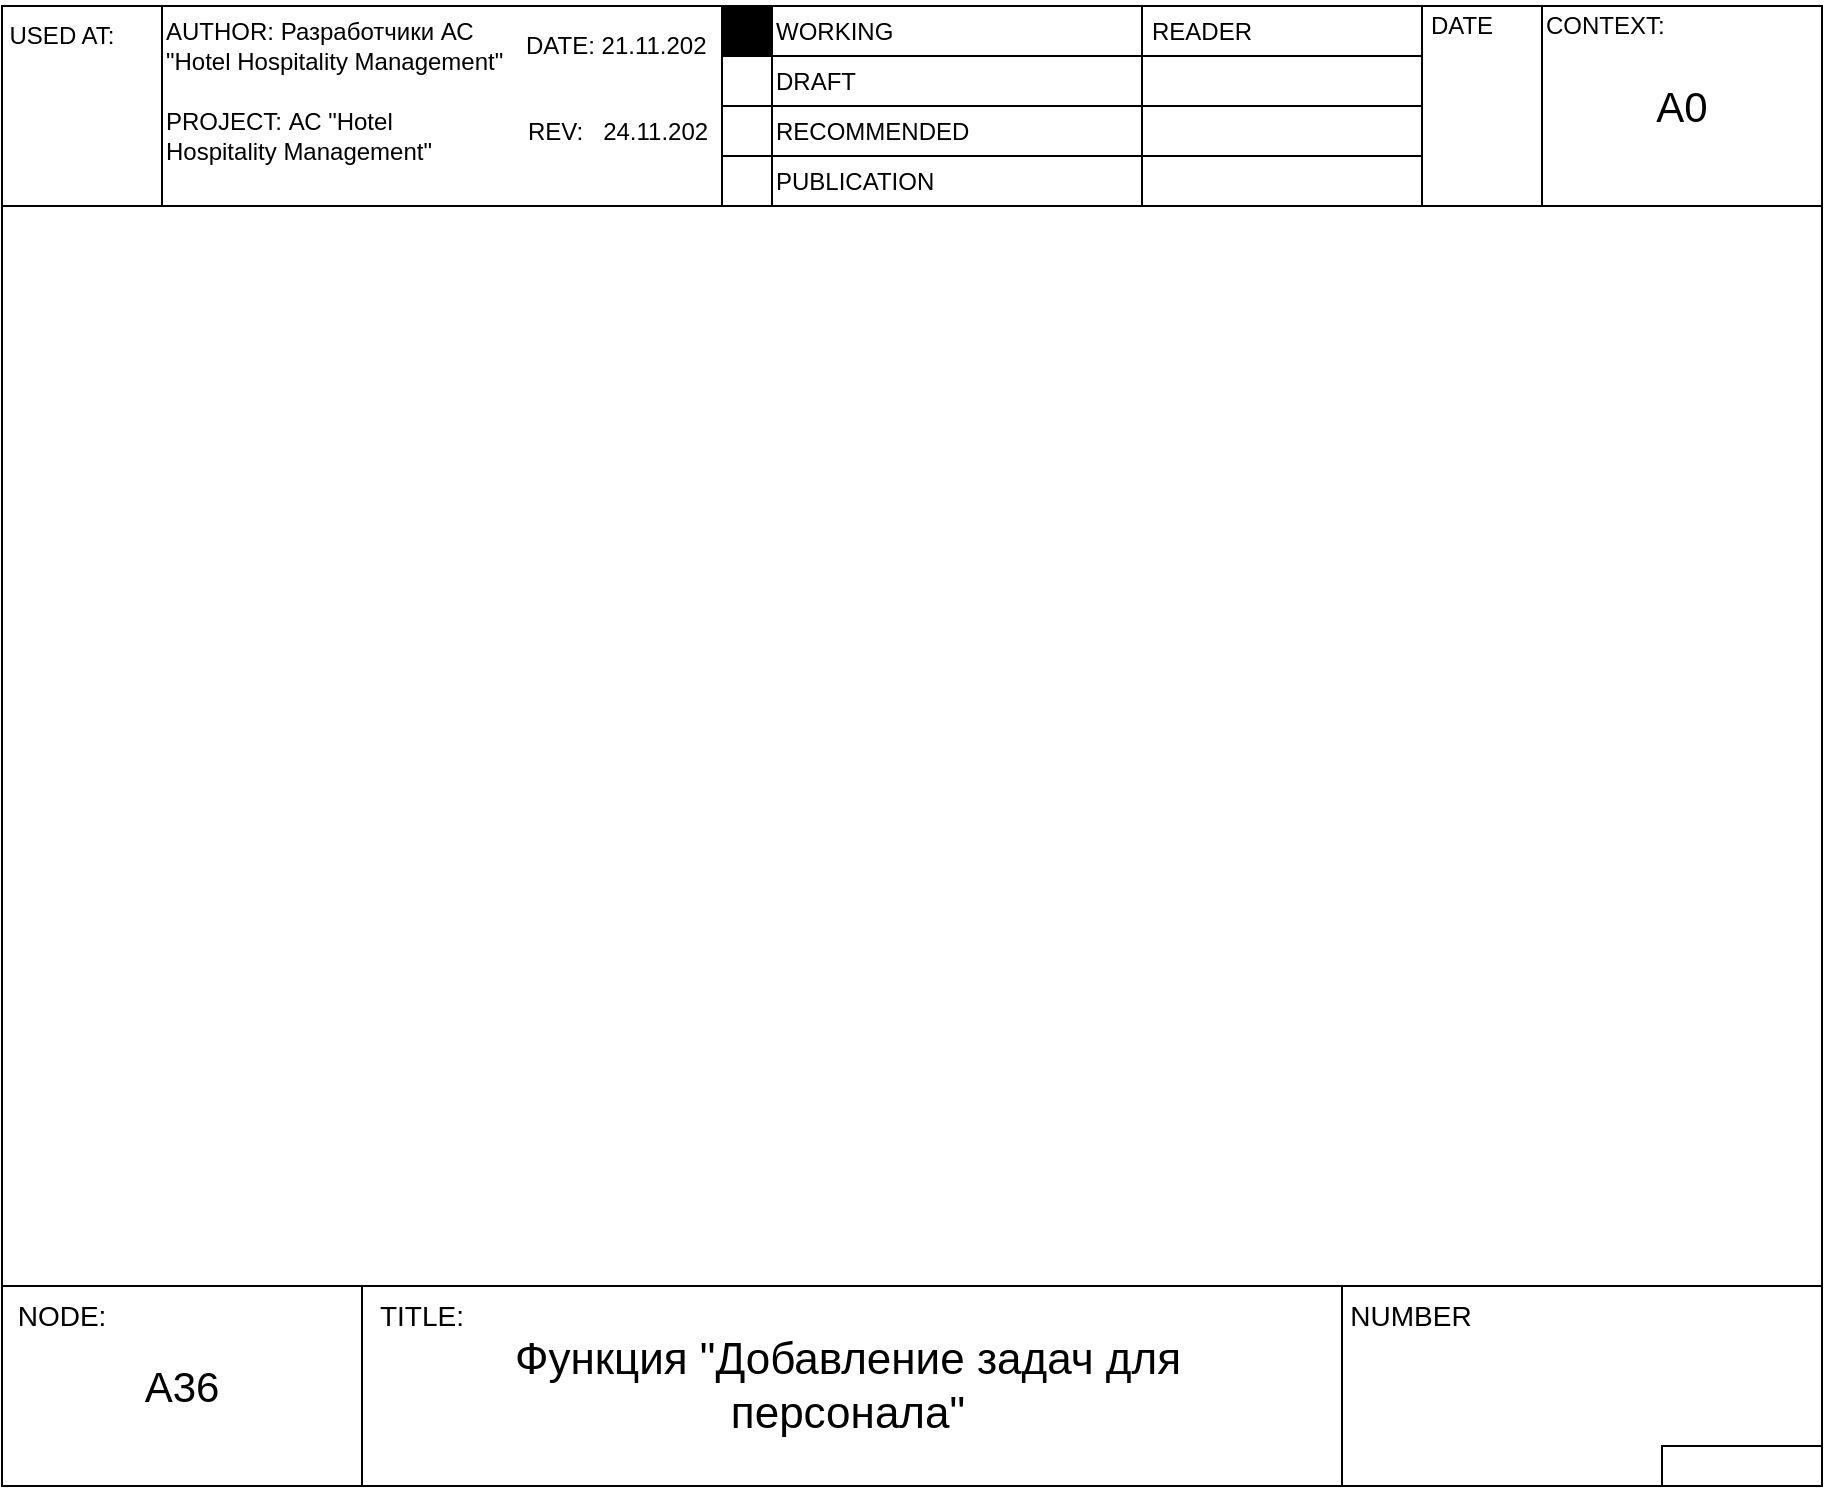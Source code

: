 <mxfile version="22.1.5" type="device" pages="2">
  <diagram id="Y0y3cKv-4A2aIMHIa0ki" name="Page-1">
    <mxGraphModel dx="2474" dy="1940" grid="1" gridSize="10" guides="1" tooltips="1" connect="1" arrows="1" fold="1" page="1" pageScale="1" pageWidth="850" pageHeight="1100" math="0" shadow="0">
      <root>
        <mxCell id="0" />
        <mxCell id="1" parent="0" />
        <mxCell id="2" value="" style="rounded=0;whiteSpace=wrap;html=1;" parent="1" vertex="1">
          <mxGeometry x="-500" y="-360" width="910" height="730" as="geometry" />
        </mxCell>
        <mxCell id="3" value="" style="rounded=0;whiteSpace=wrap;html=1;" parent="1" vertex="1">
          <mxGeometry x="-500" y="-360" width="910" height="100" as="geometry" />
        </mxCell>
        <mxCell id="4" value="" style="rounded=0;whiteSpace=wrap;html=1;" parent="1" vertex="1">
          <mxGeometry x="-500" y="280" width="910" height="100" as="geometry" />
        </mxCell>
        <mxCell id="85" value="" style="rounded=0;whiteSpace=wrap;html=1;strokeColor=default;fontSize=12;" parent="1" vertex="1">
          <mxGeometry x="-500" y="-360" width="80" height="100" as="geometry" />
        </mxCell>
        <mxCell id="86" value="USED AT:" style="text;html=1;strokeColor=none;fillColor=none;align=center;verticalAlign=middle;whiteSpace=wrap;rounded=0;fontSize=12;" parent="1" vertex="1">
          <mxGeometry x="-500" y="-360" width="60" height="30" as="geometry" />
        </mxCell>
        <mxCell id="87" value="" style="rounded=0;whiteSpace=wrap;html=1;strokeColor=default;fontSize=12;" parent="1" vertex="1">
          <mxGeometry x="-420" y="-360" width="280" height="100" as="geometry" />
        </mxCell>
        <mxCell id="88" value="AUTHOR: Разработчики АС&lt;br&gt;&quot;Hotel Hospitality Management&quot;" style="text;html=1;strokeColor=none;fillColor=none;align=left;verticalAlign=middle;whiteSpace=wrap;rounded=0;fontSize=12;" parent="1" vertex="1">
          <mxGeometry x="-420" y="-360" width="180" height="40" as="geometry" />
        </mxCell>
        <mxCell id="89" value="DATE: 21.11.202" style="text;html=1;strokeColor=none;fillColor=none;align=left;verticalAlign=middle;whiteSpace=wrap;rounded=0;fontSize=12;" parent="1" vertex="1">
          <mxGeometry x="-240" y="-360" width="111" height="40" as="geometry" />
        </mxCell>
        <mxCell id="90" value="PROJECT: АС &quot;Hotel Hospitality Management&quot;" style="text;html=1;strokeColor=none;fillColor=none;align=left;verticalAlign=middle;whiteSpace=wrap;rounded=0;fontSize=12;" parent="1" vertex="1">
          <mxGeometry x="-420" y="-310" width="170" height="30" as="geometry" />
        </mxCell>
        <mxCell id="91" value="REV:&amp;nbsp; &amp;nbsp;24.11.202" style="text;html=1;strokeColor=none;fillColor=none;align=left;verticalAlign=middle;whiteSpace=wrap;rounded=0;fontSize=12;" parent="1" vertex="1">
          <mxGeometry x="-239.5" y="-317.5" width="110" height="40" as="geometry" />
        </mxCell>
        <mxCell id="92" value="" style="rounded=0;whiteSpace=wrap;html=1;strokeColor=default;fontSize=12;fillColor=#000000;" parent="1" vertex="1">
          <mxGeometry x="-140" y="-360" width="25" height="25" as="geometry" />
        </mxCell>
        <mxCell id="93" value="" style="rounded=0;whiteSpace=wrap;html=1;strokeColor=default;fontSize=12;" parent="1" vertex="1">
          <mxGeometry x="-140" y="-335" width="25" height="25" as="geometry" />
        </mxCell>
        <mxCell id="94" value="" style="rounded=0;whiteSpace=wrap;html=1;strokeColor=default;fontSize=12;" parent="1" vertex="1">
          <mxGeometry x="-140" y="-310" width="25" height="25" as="geometry" />
        </mxCell>
        <mxCell id="95" value="" style="rounded=0;whiteSpace=wrap;html=1;strokeColor=default;fontSize=12;" parent="1" vertex="1">
          <mxGeometry x="-140" y="-285" width="25" height="25" as="geometry" />
        </mxCell>
        <mxCell id="96" value="" style="rounded=0;whiteSpace=wrap;html=1;strokeColor=default;fontSize=12;" parent="1" vertex="1">
          <mxGeometry x="-65" y="-360" width="205" height="100" as="geometry" />
        </mxCell>
        <mxCell id="97" value="WORKING" style="rounded=0;whiteSpace=wrap;html=1;strokeColor=default;fontSize=12;align=left;" parent="1" vertex="1">
          <mxGeometry x="-115" y="-360" width="185" height="25" as="geometry" />
        </mxCell>
        <mxCell id="98" value="DRAFT" style="rounded=0;whiteSpace=wrap;html=1;strokeColor=default;fontSize=12;align=left;" parent="1" vertex="1">
          <mxGeometry x="-115" y="-335" width="185" height="25" as="geometry" />
        </mxCell>
        <mxCell id="99" value="RECOMMENDED" style="rounded=0;whiteSpace=wrap;html=1;strokeColor=default;fontSize=12;align=left;" parent="1" vertex="1">
          <mxGeometry x="-115" y="-310" width="185" height="25" as="geometry" />
        </mxCell>
        <mxCell id="100" value="PUBLICATION" style="rounded=0;whiteSpace=wrap;html=1;strokeColor=default;fontSize=12;align=left;" parent="1" vertex="1">
          <mxGeometry x="-115" y="-285" width="185" height="25" as="geometry" />
        </mxCell>
        <mxCell id="101" value="" style="rounded=0;whiteSpace=wrap;html=1;strokeColor=default;fontSize=12;align=left;" parent="1" vertex="1">
          <mxGeometry x="70" y="-360" width="140" height="25" as="geometry" />
        </mxCell>
        <mxCell id="102" value="" style="rounded=0;whiteSpace=wrap;html=1;strokeColor=default;fontSize=12;align=left;" parent="1" vertex="1">
          <mxGeometry x="70" y="-335" width="140" height="25" as="geometry" />
        </mxCell>
        <mxCell id="103" value="" style="rounded=0;whiteSpace=wrap;html=1;strokeColor=default;fontSize=12;align=left;" parent="1" vertex="1">
          <mxGeometry x="70" y="-310" width="140" height="25" as="geometry" />
        </mxCell>
        <mxCell id="104" value="" style="rounded=0;whiteSpace=wrap;html=1;strokeColor=default;fontSize=12;align=left;" parent="1" vertex="1">
          <mxGeometry x="70" y="-285" width="140" height="25" as="geometry" />
        </mxCell>
        <mxCell id="105" value="READER" style="text;html=1;strokeColor=none;fillColor=none;align=center;verticalAlign=middle;whiteSpace=wrap;rounded=0;fontSize=12;" parent="1" vertex="1">
          <mxGeometry x="70" y="-360" width="60" height="25" as="geometry" />
        </mxCell>
        <mxCell id="106" value="DATE" style="text;html=1;strokeColor=none;fillColor=none;align=center;verticalAlign=middle;whiteSpace=wrap;rounded=0;fontSize=12;" parent="1" vertex="1">
          <mxGeometry x="200" y="-362.5" width="60" height="25" as="geometry" />
        </mxCell>
        <mxCell id="109" value="&lt;span style=&quot;font-size: 21px;&quot;&gt;A0&lt;/span&gt;" style="rounded=0;whiteSpace=wrap;html=1;strokeColor=default;fontSize=12;" parent="1" vertex="1">
          <mxGeometry x="270" y="-360" width="140" height="100" as="geometry" />
        </mxCell>
        <mxCell id="110" value="CONTEXT:" style="text;html=1;strokeColor=none;fillColor=none;align=left;verticalAlign=middle;whiteSpace=wrap;rounded=0;fontSize=12;" parent="1" vertex="1">
          <mxGeometry x="270" y="-360" width="75" height="20" as="geometry" />
        </mxCell>
        <mxCell id="111" value="А36" style="rounded=0;whiteSpace=wrap;html=1;strokeColor=default;fontSize=21;fillColor=#FFFFFF;" parent="1" vertex="1">
          <mxGeometry x="-500" y="280" width="180" height="100" as="geometry" />
        </mxCell>
        <mxCell id="112" value="" style="rounded=0;whiteSpace=wrap;html=1;strokeColor=default;fontSize=21;fillColor=#FFFFFF;" parent="1" vertex="1">
          <mxGeometry x="170" y="280" width="240" height="100" as="geometry" />
        </mxCell>
        <mxCell id="114" value="NODE:" style="text;html=1;strokeColor=none;fillColor=none;align=center;verticalAlign=middle;whiteSpace=wrap;rounded=0;fontSize=14;" parent="1" vertex="1">
          <mxGeometry x="-500" y="280" width="60" height="30" as="geometry" />
        </mxCell>
        <mxCell id="115" value="NUMBER" style="text;html=1;strokeColor=none;fillColor=none;align=center;verticalAlign=middle;whiteSpace=wrap;rounded=0;fontSize=14;" parent="1" vertex="1">
          <mxGeometry x="170" y="280" width="69" height="30" as="geometry" />
        </mxCell>
        <mxCell id="116" value="" style="rounded=0;whiteSpace=wrap;html=1;strokeColor=default;fontSize=14;fillColor=#FFFFFF;" parent="1" vertex="1">
          <mxGeometry x="330" y="360" width="80" height="20" as="geometry" />
        </mxCell>
        <mxCell id="117" value="TITLE:" style="text;html=1;strokeColor=none;fillColor=none;align=center;verticalAlign=middle;whiteSpace=wrap;rounded=0;fontSize=14;" parent="1" vertex="1">
          <mxGeometry x="-320" y="280" width="60" height="30" as="geometry" />
        </mxCell>
        <mxCell id="118" value="&lt;span style=&quot;font-size: 22px;&quot;&gt;Функция &quot;Добавление задач для персонала&quot;&lt;/span&gt;" style="text;html=1;strokeColor=none;fillColor=none;align=center;verticalAlign=middle;whiteSpace=wrap;rounded=0;fontSize=14;" parent="1" vertex="1">
          <mxGeometry x="-262.5" y="310" width="370" height="40" as="geometry" />
        </mxCell>
      </root>
    </mxGraphModel>
  </diagram>
  <diagram id="stmdhHgle_sL4HajJBjH" name="Страница — 2">
    <mxGraphModel dx="1624" dy="840" grid="1" gridSize="10" guides="1" tooltips="1" connect="1" arrows="1" fold="1" page="1" pageScale="1" pageWidth="3300" pageHeight="2339" math="0" shadow="0">
      <root>
        <mxCell id="0" />
        <mxCell id="1" parent="0" />
      </root>
    </mxGraphModel>
  </diagram>
</mxfile>
